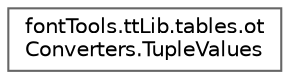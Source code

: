 digraph "Graphical Class Hierarchy"
{
 // LATEX_PDF_SIZE
  bgcolor="transparent";
  edge [fontname=Helvetica,fontsize=10,labelfontname=Helvetica,labelfontsize=10];
  node [fontname=Helvetica,fontsize=10,shape=box,height=0.2,width=0.4];
  rankdir="LR";
  Node0 [id="Node000000",label="fontTools.ttLib.tables.ot\lConverters.TupleValues",height=0.2,width=0.4,color="grey40", fillcolor="white", style="filled",URL="$d3/dbd/classfontTools_1_1ttLib_1_1tables_1_1otConverters_1_1TupleValues.html",tooltip=" "];
}
